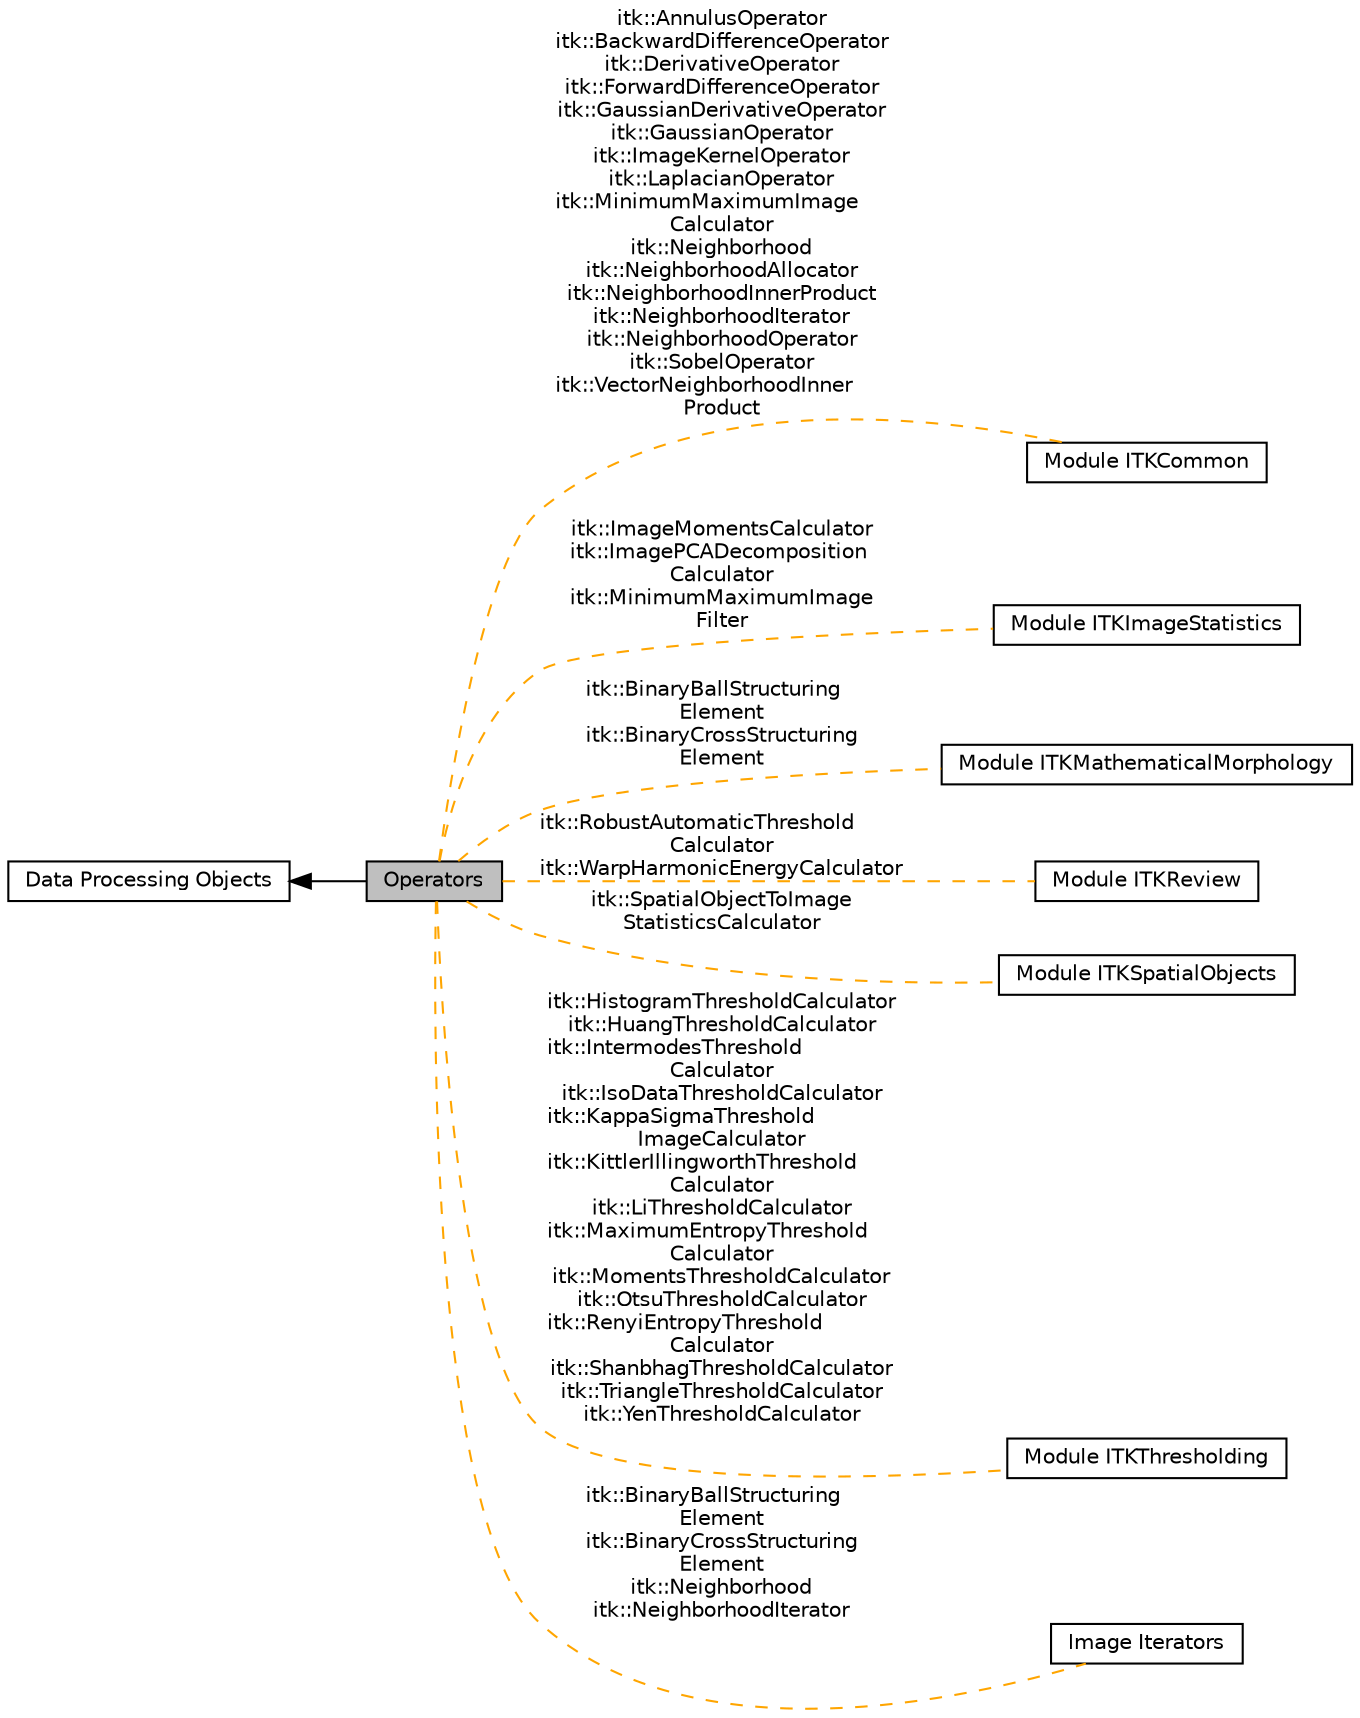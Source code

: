 digraph "Operators"
{
  edge [fontname="Helvetica",fontsize="10",labelfontname="Helvetica",labelfontsize="10"];
  node [fontname="Helvetica",fontsize="10",shape=box];
  rankdir=LR;
  Node2 [label="Data Processing Objects",height=0.2,width=0.4,color="black", fillcolor="white", style="filled",URL="$group__DataProcessing.html",tooltip=" "];
  Node3 [label="Module ITKCommon",height=0.2,width=0.4,color="black", fillcolor="white", style="filled",URL="$group__ITKCommon.html",tooltip=" "];
  Node7 [label="Module ITKImageStatistics",height=0.2,width=0.4,color="black", fillcolor="white", style="filled",URL="$group__ITKImageStatistics.html",tooltip=" "];
  Node5 [label="Module ITKMathematicalMorphology",height=0.2,width=0.4,color="black", fillcolor="white", style="filled",URL="$group__ITKMathematicalMorphology.html",tooltip=" "];
  Node8 [label="Module ITKReview",height=0.2,width=0.4,color="black", fillcolor="white", style="filled",URL="$group__ITKReview.html",tooltip=" "];
  Node9 [label="Module ITKSpatialObjects",height=0.2,width=0.4,color="black", fillcolor="white", style="filled",URL="$group__ITKSpatialObjects.html",tooltip=" "];
  Node6 [label="Module ITKThresholding",height=0.2,width=0.4,color="black", fillcolor="white", style="filled",URL="$group__ITKThresholding.html",tooltip=" "];
  Node4 [label="Image Iterators",height=0.2,width=0.4,color="black", fillcolor="white", style="filled",URL="$group__ImageIterators.html",tooltip=" "];
  Node1 [label="Operators",height=0.2,width=0.4,color="black", fillcolor="grey75", style="filled", fontcolor="black",tooltip=" "];
  Node2->Node1 [shape=plaintext, dir="back", style="solid"];
  Node1->Node3 [shape=plaintext, label="itk::AnnulusOperator\nitk::BackwardDifferenceOperator\nitk::DerivativeOperator\nitk::ForwardDifferenceOperator\nitk::GaussianDerivativeOperator\nitk::GaussianOperator\nitk::ImageKernelOperator\nitk::LaplacianOperator\nitk::MinimumMaximumImage\lCalculator\nitk::Neighborhood\nitk::NeighborhoodAllocator\nitk::NeighborhoodInnerProduct\nitk::NeighborhoodIterator\nitk::NeighborhoodOperator\nitk::SobelOperator\nitk::VectorNeighborhoodInner\lProduct", color="orange", dir="none", style="dashed"];
  Node1->Node4 [shape=plaintext, label="itk::BinaryBallStructuring\lElement\nitk::BinaryCrossStructuring\lElement\nitk::Neighborhood\nitk::NeighborhoodIterator", color="orange", dir="none", style="dashed"];
  Node1->Node5 [shape=plaintext, label="itk::BinaryBallStructuring\lElement\nitk::BinaryCrossStructuring\lElement", color="orange", dir="none", style="dashed"];
  Node1->Node6 [shape=plaintext, label="itk::HistogramThresholdCalculator\nitk::HuangThresholdCalculator\nitk::IntermodesThreshold\lCalculator\nitk::IsoDataThresholdCalculator\nitk::KappaSigmaThreshold\lImageCalculator\nitk::KittlerIllingworthThreshold\lCalculator\nitk::LiThresholdCalculator\nitk::MaximumEntropyThreshold\lCalculator\nitk::MomentsThresholdCalculator\nitk::OtsuThresholdCalculator\nitk::RenyiEntropyThreshold\lCalculator\nitk::ShanbhagThresholdCalculator\nitk::TriangleThresholdCalculator\nitk::YenThresholdCalculator", color="orange", dir="none", style="dashed"];
  Node1->Node7 [shape=plaintext, label="itk::ImageMomentsCalculator\nitk::ImagePCADecomposition\lCalculator\nitk::MinimumMaximumImage\lFilter", color="orange", dir="none", style="dashed"];
  Node1->Node8 [shape=plaintext, label="itk::RobustAutomaticThreshold\lCalculator\nitk::WarpHarmonicEnergyCalculator", color="orange", dir="none", style="dashed"];
  Node1->Node9 [shape=plaintext, label="itk::SpatialObjectToImage\lStatisticsCalculator", color="orange", dir="none", style="dashed"];
}
